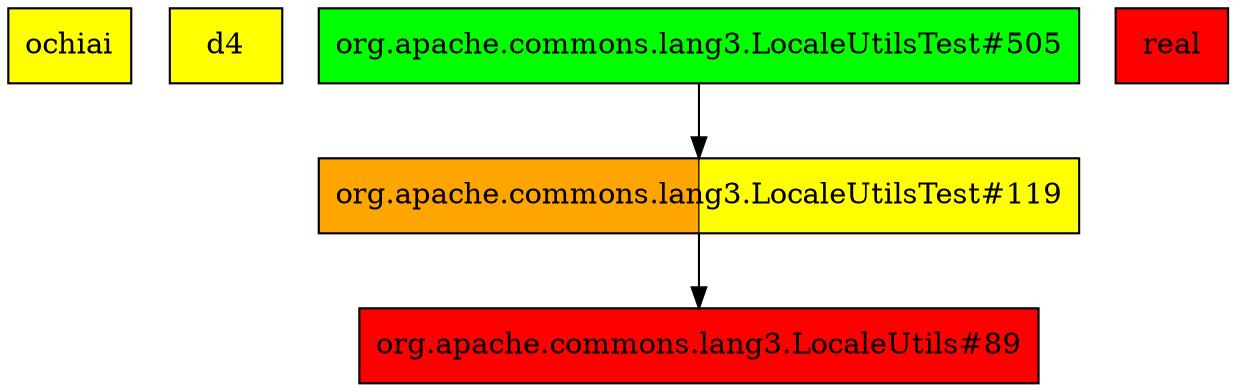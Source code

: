 digraph enhanced {
	"ochiai" [style=striped shape=box fillcolor="yellow"];
	"d4" [style=striped shape=box fillcolor="yellow"];
	"org.apache.commons.lang3.LocaleUtils#89" [style=striped shape=box fillcolor="red"];
	"org.apache.commons.lang3.LocaleUtilsTest#505" [style=striped shape=box fillcolor="green"];
	"org.apache.commons.lang3.LocaleUtilsTest#119" [style=striped shape=box fillcolor="orange:yellow"];
	"real" [style=striped shape=box fillcolor="red"];
	"org.apache.commons.lang3.LocaleUtilsTest#119" -> "org.apache.commons.lang3.LocaleUtils#89";
	"org.apache.commons.lang3.LocaleUtilsTest#505" -> "org.apache.commons.lang3.LocaleUtilsTest#119";
}
